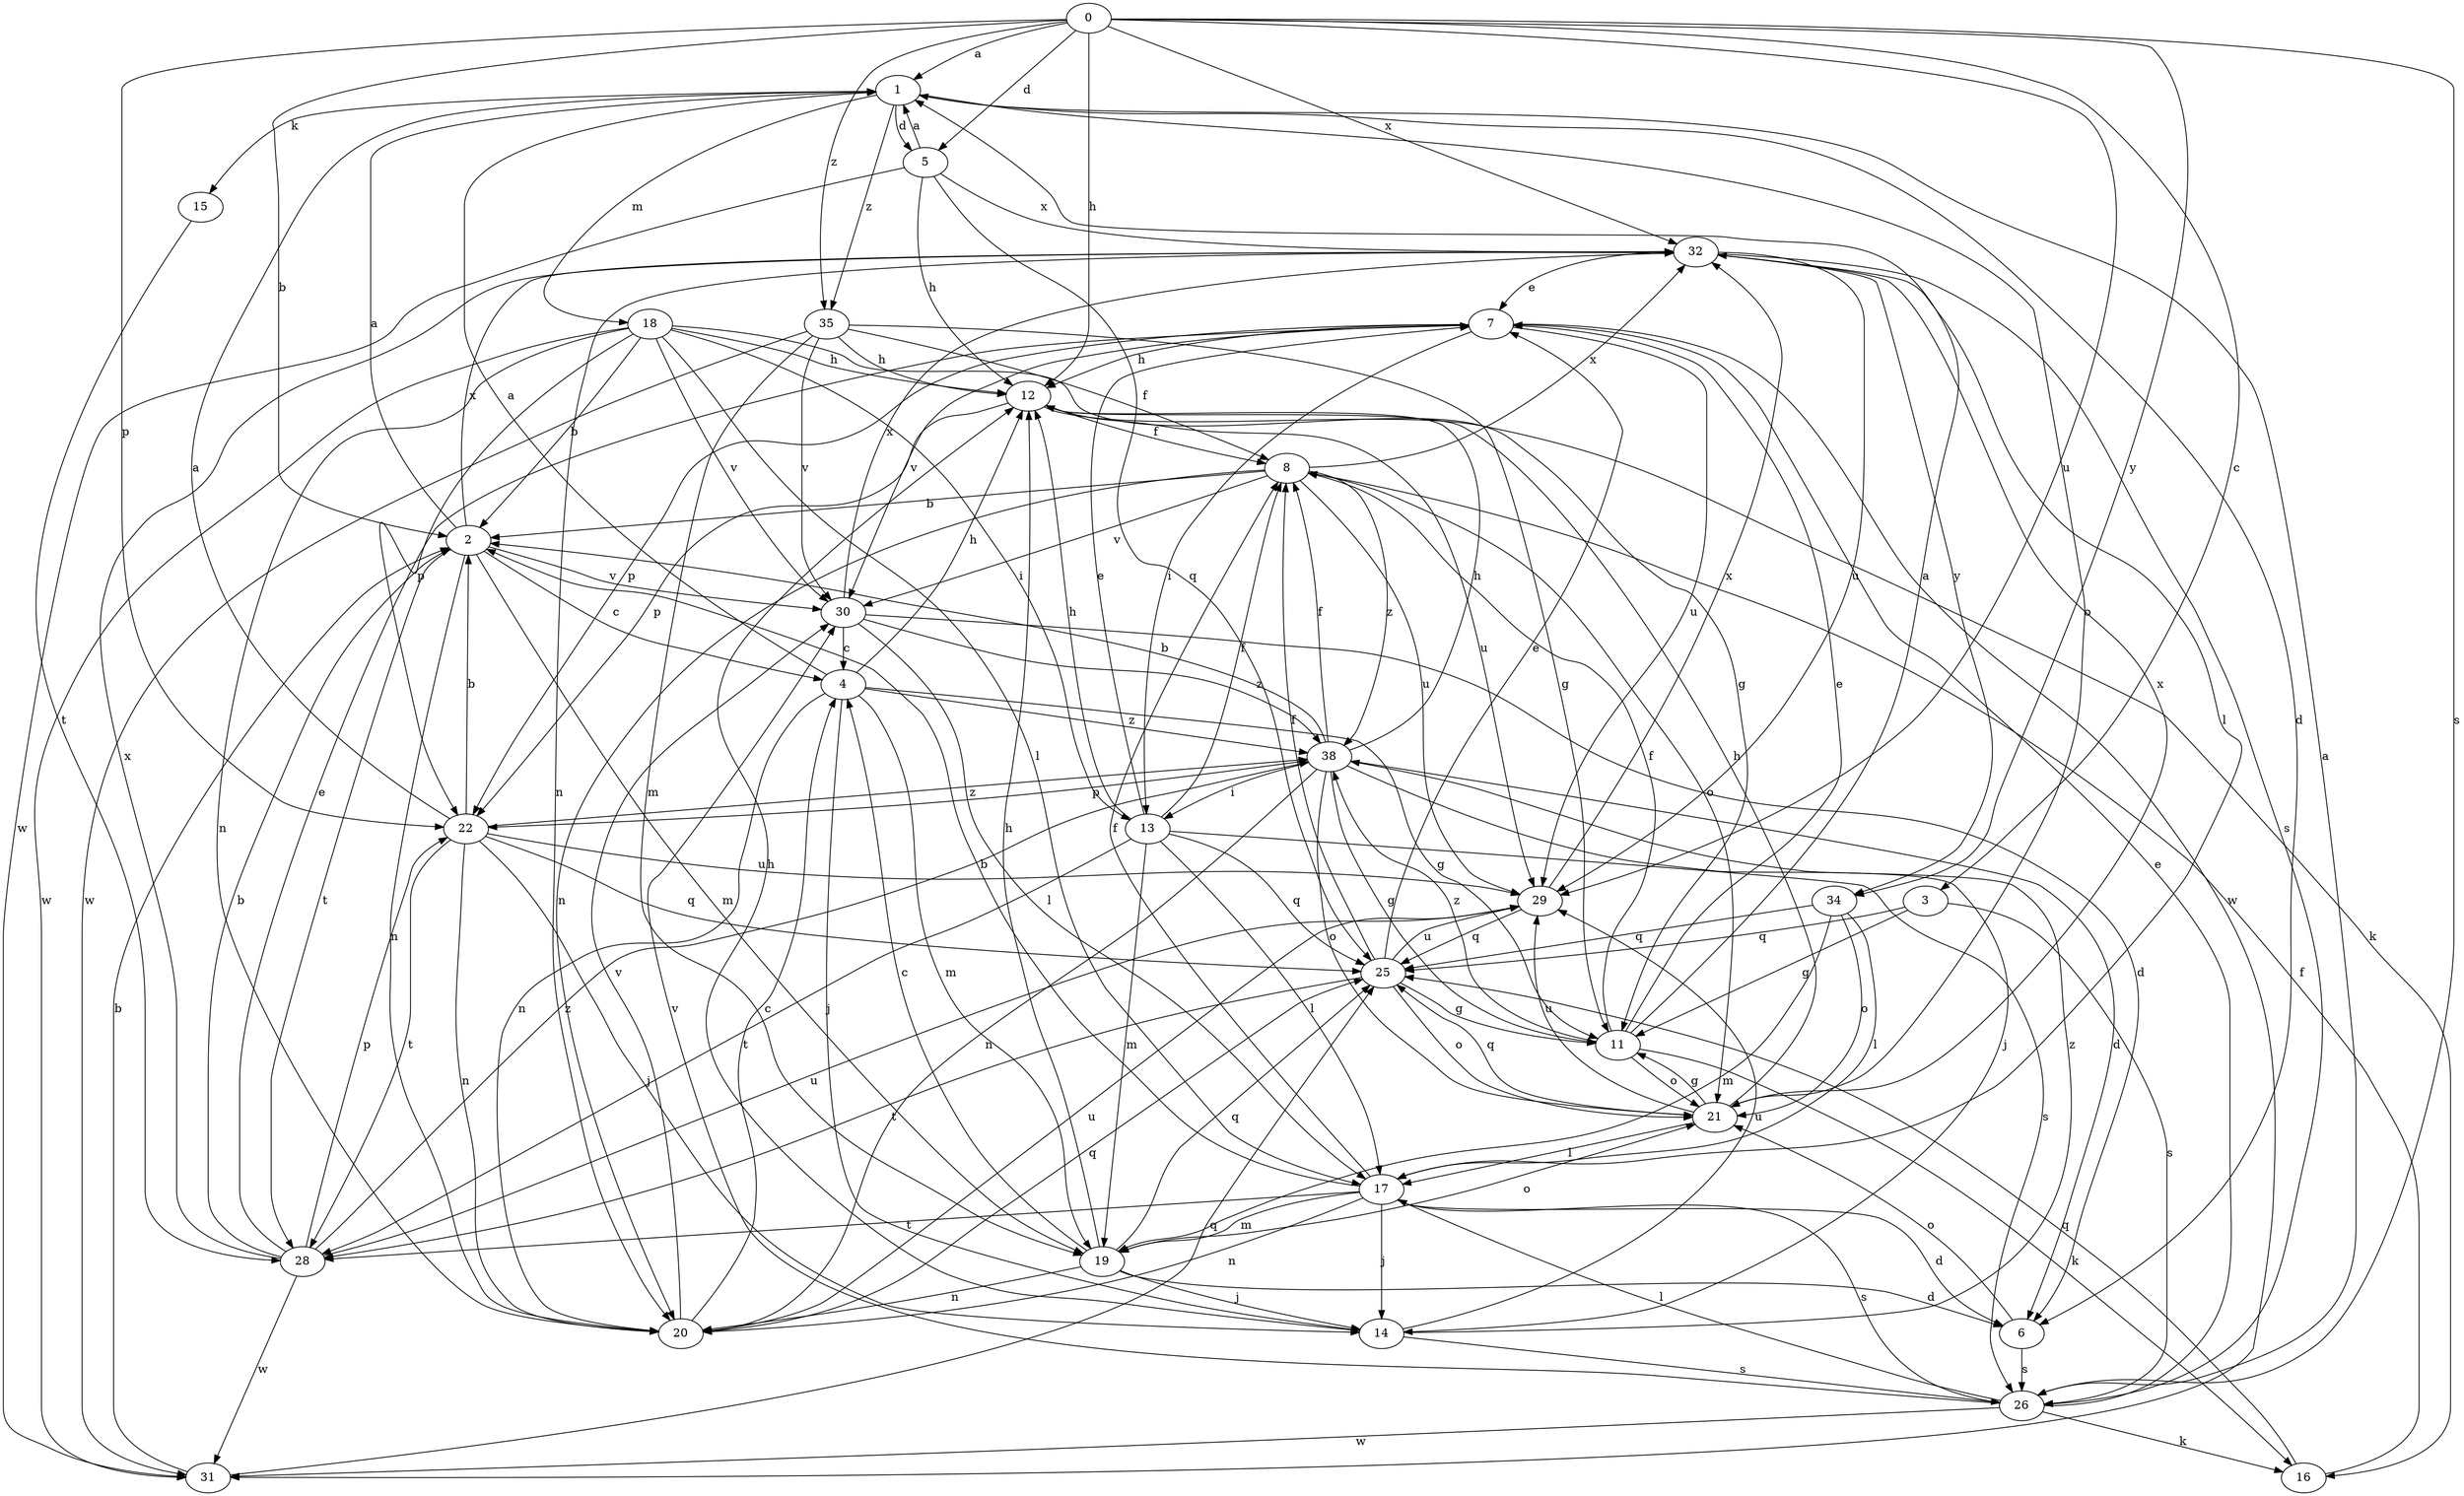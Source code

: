 strict digraph  {
0;
1;
2;
3;
4;
5;
6;
7;
8;
11;
12;
13;
14;
15;
16;
17;
18;
19;
20;
21;
22;
25;
26;
28;
29;
30;
31;
32;
34;
35;
38;
0 -> 1  [label=a];
0 -> 2  [label=b];
0 -> 3  [label=c];
0 -> 5  [label=d];
0 -> 12  [label=h];
0 -> 22  [label=p];
0 -> 26  [label=s];
0 -> 29  [label=u];
0 -> 32  [label=x];
0 -> 34  [label=y];
0 -> 35  [label=z];
1 -> 5  [label=d];
1 -> 6  [label=d];
1 -> 15  [label=k];
1 -> 18  [label=m];
1 -> 21  [label=o];
1 -> 35  [label=z];
2 -> 1  [label=a];
2 -> 4  [label=c];
2 -> 19  [label=m];
2 -> 20  [label=n];
2 -> 28  [label=t];
2 -> 30  [label=v];
2 -> 32  [label=x];
3 -> 11  [label=g];
3 -> 25  [label=q];
3 -> 26  [label=s];
4 -> 1  [label=a];
4 -> 11  [label=g];
4 -> 12  [label=h];
4 -> 14  [label=j];
4 -> 19  [label=m];
4 -> 20  [label=n];
4 -> 38  [label=z];
5 -> 1  [label=a];
5 -> 12  [label=h];
5 -> 25  [label=q];
5 -> 31  [label=w];
5 -> 32  [label=x];
6 -> 21  [label=o];
6 -> 26  [label=s];
7 -> 12  [label=h];
7 -> 13  [label=i];
7 -> 22  [label=p];
7 -> 29  [label=u];
7 -> 30  [label=v];
7 -> 31  [label=w];
8 -> 2  [label=b];
8 -> 20  [label=n];
8 -> 21  [label=o];
8 -> 29  [label=u];
8 -> 30  [label=v];
8 -> 32  [label=x];
8 -> 38  [label=z];
11 -> 1  [label=a];
11 -> 7  [label=e];
11 -> 8  [label=f];
11 -> 16  [label=k];
11 -> 21  [label=o];
11 -> 38  [label=z];
12 -> 8  [label=f];
12 -> 16  [label=k];
12 -> 22  [label=p];
12 -> 29  [label=u];
13 -> 7  [label=e];
13 -> 8  [label=f];
13 -> 12  [label=h];
13 -> 17  [label=l];
13 -> 19  [label=m];
13 -> 25  [label=q];
13 -> 26  [label=s];
13 -> 28  [label=t];
14 -> 12  [label=h];
14 -> 26  [label=s];
14 -> 29  [label=u];
14 -> 38  [label=z];
15 -> 28  [label=t];
16 -> 8  [label=f];
16 -> 25  [label=q];
17 -> 2  [label=b];
17 -> 6  [label=d];
17 -> 8  [label=f];
17 -> 14  [label=j];
17 -> 19  [label=m];
17 -> 20  [label=n];
17 -> 26  [label=s];
17 -> 28  [label=t];
18 -> 2  [label=b];
18 -> 11  [label=g];
18 -> 12  [label=h];
18 -> 13  [label=i];
18 -> 17  [label=l];
18 -> 20  [label=n];
18 -> 22  [label=p];
18 -> 30  [label=v];
18 -> 31  [label=w];
19 -> 4  [label=c];
19 -> 6  [label=d];
19 -> 12  [label=h];
19 -> 14  [label=j];
19 -> 20  [label=n];
19 -> 21  [label=o];
19 -> 25  [label=q];
20 -> 4  [label=c];
20 -> 25  [label=q];
20 -> 29  [label=u];
20 -> 30  [label=v];
21 -> 11  [label=g];
21 -> 12  [label=h];
21 -> 17  [label=l];
21 -> 25  [label=q];
21 -> 29  [label=u];
21 -> 32  [label=x];
22 -> 1  [label=a];
22 -> 2  [label=b];
22 -> 14  [label=j];
22 -> 20  [label=n];
22 -> 25  [label=q];
22 -> 28  [label=t];
22 -> 29  [label=u];
22 -> 38  [label=z];
25 -> 7  [label=e];
25 -> 8  [label=f];
25 -> 11  [label=g];
25 -> 21  [label=o];
25 -> 28  [label=t];
25 -> 29  [label=u];
26 -> 1  [label=a];
26 -> 7  [label=e];
26 -> 16  [label=k];
26 -> 17  [label=l];
26 -> 30  [label=v];
26 -> 31  [label=w];
28 -> 2  [label=b];
28 -> 7  [label=e];
28 -> 22  [label=p];
28 -> 29  [label=u];
28 -> 31  [label=w];
28 -> 32  [label=x];
28 -> 38  [label=z];
29 -> 25  [label=q];
29 -> 32  [label=x];
30 -> 4  [label=c];
30 -> 6  [label=d];
30 -> 17  [label=l];
30 -> 32  [label=x];
30 -> 38  [label=z];
31 -> 2  [label=b];
31 -> 25  [label=q];
32 -> 7  [label=e];
32 -> 17  [label=l];
32 -> 20  [label=n];
32 -> 26  [label=s];
32 -> 29  [label=u];
32 -> 34  [label=y];
34 -> 17  [label=l];
34 -> 19  [label=m];
34 -> 21  [label=o];
34 -> 25  [label=q];
35 -> 8  [label=f];
35 -> 11  [label=g];
35 -> 12  [label=h];
35 -> 19  [label=m];
35 -> 30  [label=v];
35 -> 31  [label=w];
38 -> 2  [label=b];
38 -> 6  [label=d];
38 -> 8  [label=f];
38 -> 11  [label=g];
38 -> 12  [label=h];
38 -> 13  [label=i];
38 -> 14  [label=j];
38 -> 20  [label=n];
38 -> 21  [label=o];
38 -> 22  [label=p];
}
